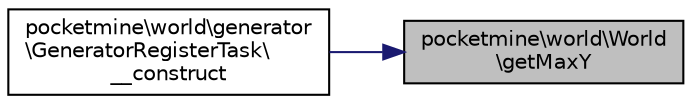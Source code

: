 digraph "pocketmine\world\World\getMaxY"
{
 // INTERACTIVE_SVG=YES
 // LATEX_PDF_SIZE
  edge [fontname="Helvetica",fontsize="10",labelfontname="Helvetica",labelfontsize="10"];
  node [fontname="Helvetica",fontsize="10",shape=record];
  rankdir="RL";
  Node1 [label="pocketmine\\world\\World\l\\getMaxY",height=0.2,width=0.4,color="black", fillcolor="grey75", style="filled", fontcolor="black",tooltip=" "];
  Node1 -> Node2 [dir="back",color="midnightblue",fontsize="10",style="solid",fontname="Helvetica"];
  Node2 [label="pocketmine\\world\\generator\l\\GeneratorRegisterTask\\\l__construct",height=0.2,width=0.4,color="black", fillcolor="white", style="filled",URL="$d2/d88/classpocketmine_1_1world_1_1generator_1_1_generator_register_task.html#a0a2577430b782b6d46376006cf4e0dfd",tooltip=" "];
}
